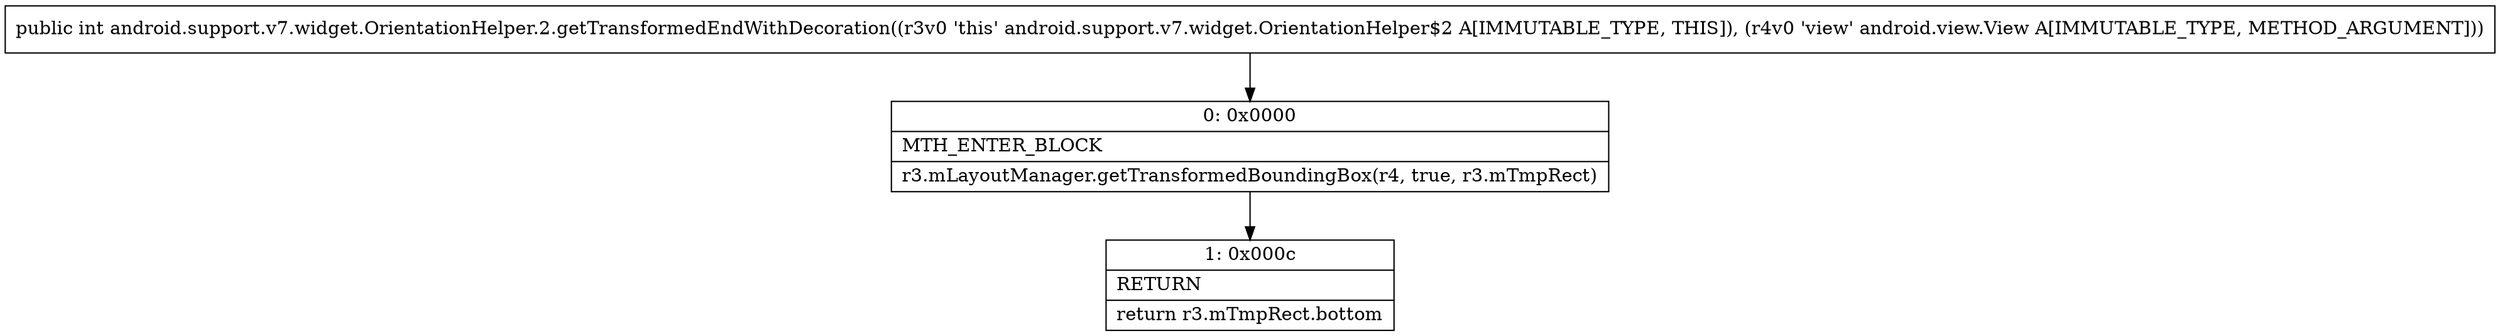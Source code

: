 digraph "CFG forandroid.support.v7.widget.OrientationHelper.2.getTransformedEndWithDecoration(Landroid\/view\/View;)I" {
Node_0 [shape=record,label="{0\:\ 0x0000|MTH_ENTER_BLOCK\l|r3.mLayoutManager.getTransformedBoundingBox(r4, true, r3.mTmpRect)\l}"];
Node_1 [shape=record,label="{1\:\ 0x000c|RETURN\l|return r3.mTmpRect.bottom\l}"];
MethodNode[shape=record,label="{public int android.support.v7.widget.OrientationHelper.2.getTransformedEndWithDecoration((r3v0 'this' android.support.v7.widget.OrientationHelper$2 A[IMMUTABLE_TYPE, THIS]), (r4v0 'view' android.view.View A[IMMUTABLE_TYPE, METHOD_ARGUMENT])) }"];
MethodNode -> Node_0;
Node_0 -> Node_1;
}

